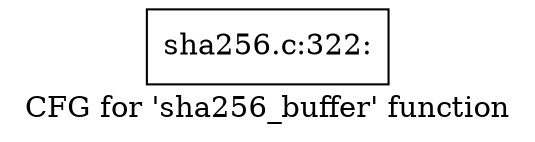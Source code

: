 digraph "CFG for 'sha256_buffer' function" {
	label="CFG for 'sha256_buffer' function";

	Node0xcf7bce0 [shape=record,label="{sha256.c:322:}"];
}
